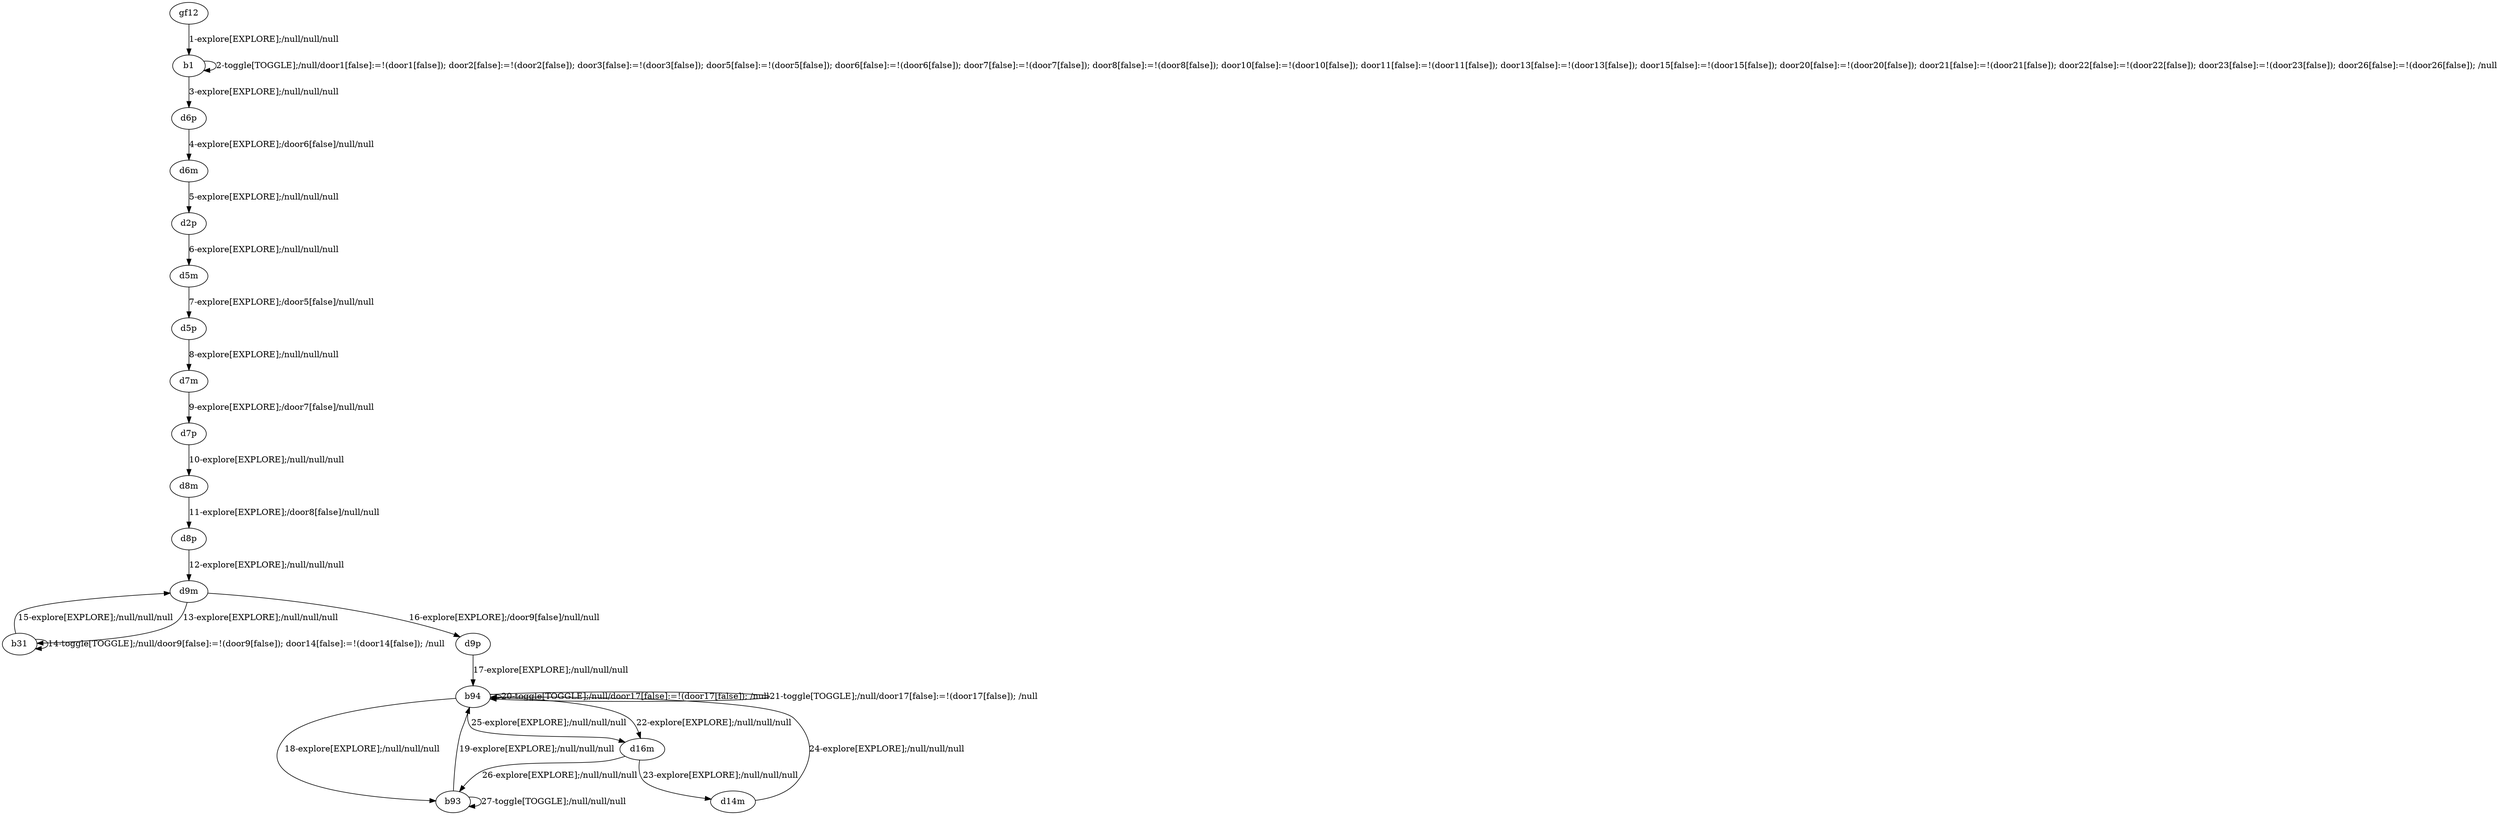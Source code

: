 # Total number of goals covered by this test: 1
# b93 --> b93

digraph g {
"gf12" -> "b1" [label = "1-explore[EXPLORE];/null/null/null"];
"b1" -> "b1" [label = "2-toggle[TOGGLE];/null/door1[false]:=!(door1[false]); door2[false]:=!(door2[false]); door3[false]:=!(door3[false]); door5[false]:=!(door5[false]); door6[false]:=!(door6[false]); door7[false]:=!(door7[false]); door8[false]:=!(door8[false]); door10[false]:=!(door10[false]); door11[false]:=!(door11[false]); door13[false]:=!(door13[false]); door15[false]:=!(door15[false]); door20[false]:=!(door20[false]); door21[false]:=!(door21[false]); door22[false]:=!(door22[false]); door23[false]:=!(door23[false]); door26[false]:=!(door26[false]); /null"];
"b1" -> "d6p" [label = "3-explore[EXPLORE];/null/null/null"];
"d6p" -> "d6m" [label = "4-explore[EXPLORE];/door6[false]/null/null"];
"d6m" -> "d2p" [label = "5-explore[EXPLORE];/null/null/null"];
"d2p" -> "d5m" [label = "6-explore[EXPLORE];/null/null/null"];
"d5m" -> "d5p" [label = "7-explore[EXPLORE];/door5[false]/null/null"];
"d5p" -> "d7m" [label = "8-explore[EXPLORE];/null/null/null"];
"d7m" -> "d7p" [label = "9-explore[EXPLORE];/door7[false]/null/null"];
"d7p" -> "d8m" [label = "10-explore[EXPLORE];/null/null/null"];
"d8m" -> "d8p" [label = "11-explore[EXPLORE];/door8[false]/null/null"];
"d8p" -> "d9m" [label = "12-explore[EXPLORE];/null/null/null"];
"d9m" -> "b31" [label = "13-explore[EXPLORE];/null/null/null"];
"b31" -> "b31" [label = "14-toggle[TOGGLE];/null/door9[false]:=!(door9[false]); door14[false]:=!(door14[false]); /null"];
"b31" -> "d9m" [label = "15-explore[EXPLORE];/null/null/null"];
"d9m" -> "d9p" [label = "16-explore[EXPLORE];/door9[false]/null/null"];
"d9p" -> "b94" [label = "17-explore[EXPLORE];/null/null/null"];
"b94" -> "b93" [label = "18-explore[EXPLORE];/null/null/null"];
"b93" -> "b94" [label = "19-explore[EXPLORE];/null/null/null"];
"b94" -> "b94" [label = "20-toggle[TOGGLE];/null/door17[false]:=!(door17[false]); /null"];
"b94" -> "b94" [label = "21-toggle[TOGGLE];/null/door17[false]:=!(door17[false]); /null"];
"b94" -> "d16m" [label = "22-explore[EXPLORE];/null/null/null"];
"d16m" -> "d14m" [label = "23-explore[EXPLORE];/null/null/null"];
"d14m" -> "b94" [label = "24-explore[EXPLORE];/null/null/null"];
"b94" -> "d16m" [label = "25-explore[EXPLORE];/null/null/null"];
"d16m" -> "b93" [label = "26-explore[EXPLORE];/null/null/null"];
"b93" -> "b93" [label = "27-toggle[TOGGLE];/null/null/null"];
}